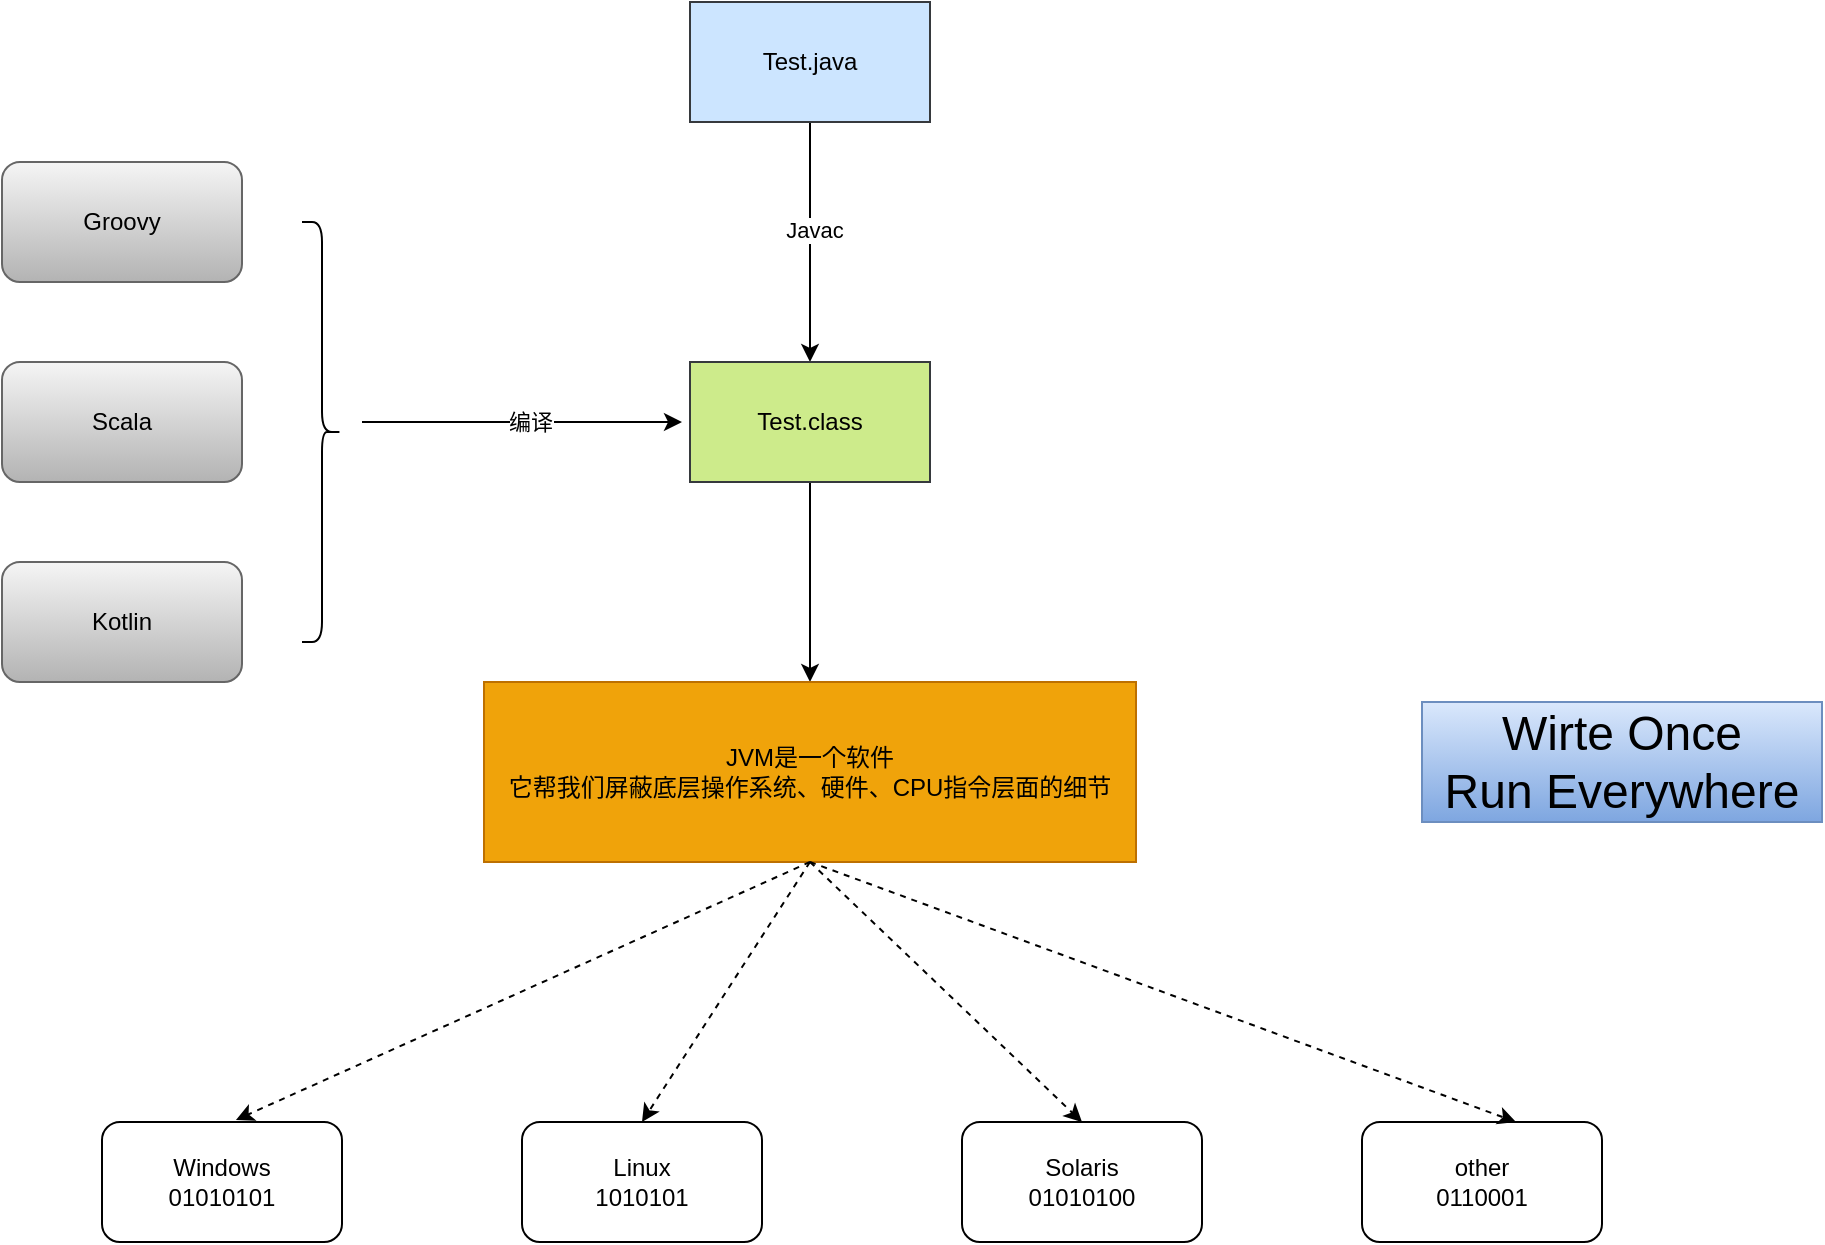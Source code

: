 <mxfile version="16.5.3" type="github" pages="3">
  <diagram id="-Gx7N6ykxCa6QEQfb6ec" name="运行Java代码的流程">
    <mxGraphModel dx="1422" dy="800" grid="1" gridSize="10" guides="1" tooltips="1" connect="1" arrows="1" fold="1" page="1" pageScale="1" pageWidth="827" pageHeight="1169" math="0" shadow="0">
      <root>
        <mxCell id="dy5ecrsJD2A3xy8pY8UU-0" />
        <mxCell id="dy5ecrsJD2A3xy8pY8UU-1" parent="dy5ecrsJD2A3xy8pY8UU-0" />
        <mxCell id="LslVG7kpRuftllUN09Hv-2" style="edgeStyle=orthogonalEdgeStyle;rounded=0;orthogonalLoop=1;jettySize=auto;html=1;" edge="1" parent="dy5ecrsJD2A3xy8pY8UU-1" source="LslVG7kpRuftllUN09Hv-0" target="LslVG7kpRuftllUN09Hv-1">
          <mxGeometry relative="1" as="geometry" />
        </mxCell>
        <mxCell id="LslVG7kpRuftllUN09Hv-3" value="Javac" style="edgeLabel;html=1;align=center;verticalAlign=middle;resizable=0;points=[];" vertex="1" connectable="0" parent="LslVG7kpRuftllUN09Hv-2">
          <mxGeometry x="-0.1" y="2" relative="1" as="geometry">
            <mxPoint as="offset" />
          </mxGeometry>
        </mxCell>
        <mxCell id="LslVG7kpRuftllUN09Hv-0" value="Test.java" style="rounded=0;whiteSpace=wrap;html=1;fillColor=#cce5ff;strokeColor=#36393d;" vertex="1" parent="dy5ecrsJD2A3xy8pY8UU-1">
          <mxGeometry x="414" y="130" width="120" height="60" as="geometry" />
        </mxCell>
        <mxCell id="LslVG7kpRuftllUN09Hv-13" style="edgeStyle=orthogonalEdgeStyle;rounded=0;orthogonalLoop=1;jettySize=auto;html=1;" edge="1" parent="dy5ecrsJD2A3xy8pY8UU-1" source="LslVG7kpRuftllUN09Hv-1" target="LslVG7kpRuftllUN09Hv-12">
          <mxGeometry relative="1" as="geometry" />
        </mxCell>
        <mxCell id="LslVG7kpRuftllUN09Hv-1" value="Test.class" style="rounded=0;whiteSpace=wrap;html=1;fillColor=#cdeb8b;strokeColor=#36393d;" vertex="1" parent="dy5ecrsJD2A3xy8pY8UU-1">
          <mxGeometry x="414" y="310" width="120" height="60" as="geometry" />
        </mxCell>
        <mxCell id="LslVG7kpRuftllUN09Hv-5" value="Groovy" style="rounded=1;whiteSpace=wrap;html=1;fillColor=#f5f5f5;strokeColor=#666666;gradientColor=#b3b3b3;" vertex="1" parent="dy5ecrsJD2A3xy8pY8UU-1">
          <mxGeometry x="70" y="210" width="120" height="60" as="geometry" />
        </mxCell>
        <mxCell id="LslVG7kpRuftllUN09Hv-6" value="Kotlin" style="rounded=1;whiteSpace=wrap;html=1;fillColor=#f5f5f5;strokeColor=#666666;gradientColor=#b3b3b3;" vertex="1" parent="dy5ecrsJD2A3xy8pY8UU-1">
          <mxGeometry x="70" y="410" width="120" height="60" as="geometry" />
        </mxCell>
        <mxCell id="LslVG7kpRuftllUN09Hv-7" value="Scala" style="rounded=1;whiteSpace=wrap;html=1;fillColor=#f5f5f5;strokeColor=#666666;gradientColor=#b3b3b3;" vertex="1" parent="dy5ecrsJD2A3xy8pY8UU-1">
          <mxGeometry x="70" y="310" width="120" height="60" as="geometry" />
        </mxCell>
        <mxCell id="LslVG7kpRuftllUN09Hv-8" value="" style="shape=curlyBracket;whiteSpace=wrap;html=1;rounded=1;flipH=1;size=0.5;" vertex="1" parent="dy5ecrsJD2A3xy8pY8UU-1">
          <mxGeometry x="220" y="240" width="20" height="210" as="geometry" />
        </mxCell>
        <mxCell id="LslVG7kpRuftllUN09Hv-10" value="" style="endArrow=classic;html=1;rounded=0;" edge="1" parent="dy5ecrsJD2A3xy8pY8UU-1">
          <mxGeometry width="50" height="50" relative="1" as="geometry">
            <mxPoint x="250" y="340" as="sourcePoint" />
            <mxPoint x="410" y="340" as="targetPoint" />
          </mxGeometry>
        </mxCell>
        <mxCell id="LslVG7kpRuftllUN09Hv-11" value="编译" style="edgeLabel;html=1;align=center;verticalAlign=middle;resizable=0;points=[];" vertex="1" connectable="0" parent="LslVG7kpRuftllUN09Hv-10">
          <mxGeometry x="0.046" relative="1" as="geometry">
            <mxPoint as="offset" />
          </mxGeometry>
        </mxCell>
        <mxCell id="LslVG7kpRuftllUN09Hv-12" value="JVM是一个软件&lt;br&gt;它帮我们屏蔽底层操作系统、硬件、CPU指令层面的细节" style="rounded=0;whiteSpace=wrap;html=1;fillColor=#f0a30a;strokeColor=#BD7000;fontColor=#000000;" vertex="1" parent="dy5ecrsJD2A3xy8pY8UU-1">
          <mxGeometry x="311" y="470" width="326" height="90" as="geometry" />
        </mxCell>
        <mxCell id="LslVG7kpRuftllUN09Hv-14" value="Windows&lt;br&gt;01010101" style="rounded=1;whiteSpace=wrap;html=1;" vertex="1" parent="dy5ecrsJD2A3xy8pY8UU-1">
          <mxGeometry x="120" y="690" width="120" height="60" as="geometry" />
        </mxCell>
        <mxCell id="LslVG7kpRuftllUN09Hv-15" value="Linux&lt;br&gt;1010101" style="rounded=1;whiteSpace=wrap;html=1;" vertex="1" parent="dy5ecrsJD2A3xy8pY8UU-1">
          <mxGeometry x="330" y="690" width="120" height="60" as="geometry" />
        </mxCell>
        <mxCell id="LslVG7kpRuftllUN09Hv-16" value="Solaris&lt;br&gt;01010100" style="rounded=1;whiteSpace=wrap;html=1;" vertex="1" parent="dy5ecrsJD2A3xy8pY8UU-1">
          <mxGeometry x="550" y="690" width="120" height="60" as="geometry" />
        </mxCell>
        <mxCell id="LslVG7kpRuftllUN09Hv-17" value="other&lt;br&gt;0110001" style="rounded=1;whiteSpace=wrap;html=1;" vertex="1" parent="dy5ecrsJD2A3xy8pY8UU-1">
          <mxGeometry x="750" y="690" width="120" height="60" as="geometry" />
        </mxCell>
        <mxCell id="LslVG7kpRuftllUN09Hv-24" value="" style="endArrow=classic;html=1;rounded=0;dashed=1;strokeColor=default;entryX=0.558;entryY=-0.017;entryDx=0;entryDy=0;entryPerimeter=0;exitX=0.5;exitY=1;exitDx=0;exitDy=0;" edge="1" parent="dy5ecrsJD2A3xy8pY8UU-1" source="LslVG7kpRuftllUN09Hv-12" target="LslVG7kpRuftllUN09Hv-14">
          <mxGeometry width="50" height="50" relative="1" as="geometry">
            <mxPoint x="260" y="670" as="sourcePoint" />
            <mxPoint x="310" y="620" as="targetPoint" />
          </mxGeometry>
        </mxCell>
        <mxCell id="LslVG7kpRuftllUN09Hv-25" value="" style="endArrow=classic;html=1;rounded=0;dashed=1;strokeColor=default;entryX=0.5;entryY=0;entryDx=0;entryDy=0;exitX=0.5;exitY=1;exitDx=0;exitDy=0;" edge="1" parent="dy5ecrsJD2A3xy8pY8UU-1" source="LslVG7kpRuftllUN09Hv-12" target="LslVG7kpRuftllUN09Hv-15">
          <mxGeometry width="50" height="50" relative="1" as="geometry">
            <mxPoint x="667.04" y="561.02" as="sourcePoint" />
            <mxPoint x="380.0" y="690.0" as="targetPoint" />
          </mxGeometry>
        </mxCell>
        <mxCell id="LslVG7kpRuftllUN09Hv-26" value="" style="endArrow=classic;html=1;rounded=0;dashed=1;strokeColor=default;entryX=0.5;entryY=0;entryDx=0;entryDy=0;exitX=0.5;exitY=1;exitDx=0;exitDy=0;fontStyle=1" edge="1" parent="dy5ecrsJD2A3xy8pY8UU-1" source="LslVG7kpRuftllUN09Hv-12" target="LslVG7kpRuftllUN09Hv-16">
          <mxGeometry width="50" height="50" relative="1" as="geometry">
            <mxPoint x="494" y="580" as="sourcePoint" />
            <mxPoint x="206.96" y="708.98" as="targetPoint" />
          </mxGeometry>
        </mxCell>
        <mxCell id="LslVG7kpRuftllUN09Hv-27" value="" style="endArrow=classic;html=1;rounded=0;dashed=1;strokeColor=default;entryX=0.5;entryY=0;entryDx=0;entryDy=0;exitX=0.5;exitY=1;exitDx=0;exitDy=0;fontStyle=1" edge="1" parent="dy5ecrsJD2A3xy8pY8UU-1" source="LslVG7kpRuftllUN09Hv-12">
          <mxGeometry width="50" height="50" relative="1" as="geometry">
            <mxPoint x="691" y="560" as="sourcePoint" />
            <mxPoint x="827.0" y="690" as="targetPoint" />
          </mxGeometry>
        </mxCell>
        <mxCell id="LslVG7kpRuftllUN09Hv-28" value="&lt;font style=&quot;font-size: 24px&quot;&gt;Wirte Once &lt;br&gt;Run Everywhere&lt;/font&gt;" style="text;html=1;strokeColor=#6c8ebf;fillColor=#dae8fc;align=center;verticalAlign=middle;whiteSpace=wrap;rounded=0;gradientColor=#7ea6e0;" vertex="1" parent="dy5ecrsJD2A3xy8pY8UU-1">
          <mxGeometry x="780" y="480" width="200" height="60" as="geometry" />
        </mxCell>
      </root>
    </mxGraphModel>
  </diagram>
  <diagram id="vfA-4kRPwBWYJF6NTaz_" name="JVM运行原理图">
    <mxGraphModel dx="2005" dy="663" grid="1" gridSize="10" guides="1" tooltips="1" connect="1" arrows="1" fold="1" page="1" pageScale="1" pageWidth="827" pageHeight="1169" math="0" shadow="0">
      <root>
        <mxCell id="0" />
        <mxCell id="1" parent="0" />
        <mxCell id="_hazHtU4IWWNpUmxOMhj-7" style="edgeStyle=orthogonalEdgeStyle;rounded=0;orthogonalLoop=1;jettySize=auto;html=1;entryX=0;entryY=0.5;entryDx=0;entryDy=0;" edge="1" parent="1" source="_hazHtU4IWWNpUmxOMhj-1" target="_hazHtU4IWWNpUmxOMhj-2">
          <mxGeometry relative="1" as="geometry" />
        </mxCell>
        <mxCell id="_hazHtU4IWWNpUmxOMhj-8" value="Javac" style="edgeLabel;html=1;align=center;verticalAlign=middle;resizable=0;points=[];" vertex="1" connectable="0" parent="_hazHtU4IWWNpUmxOMhj-7">
          <mxGeometry x="-0.027" y="1" relative="1" as="geometry">
            <mxPoint as="offset" />
          </mxGeometry>
        </mxCell>
        <mxCell id="_hazHtU4IWWNpUmxOMhj-1" value="Mall.java" style="rounded=0;whiteSpace=wrap;html=1;fillColor=#dae8fc;strokeColor=#6c8ebf;" vertex="1" parent="1">
          <mxGeometry x="120" y="100" width="120" height="60" as="geometry" />
        </mxCell>
        <mxCell id="_hazHtU4IWWNpUmxOMhj-9" style="edgeStyle=orthogonalEdgeStyle;rounded=0;orthogonalLoop=1;jettySize=auto;html=1;entryX=0.5;entryY=0;entryDx=0;entryDy=0;" edge="1" parent="1" source="_hazHtU4IWWNpUmxOMhj-2" target="_hazHtU4IWWNpUmxOMhj-5">
          <mxGeometry relative="1" as="geometry" />
        </mxCell>
        <mxCell id="_hazHtU4IWWNpUmxOMhj-2" value="Class File" style="rounded=0;whiteSpace=wrap;html=1;fillColor=#dae8fc;strokeColor=#6c8ebf;" vertex="1" parent="1">
          <mxGeometry x="590" y="100" width="120" height="60" as="geometry" />
        </mxCell>
        <mxCell id="_hazHtU4IWWNpUmxOMhj-5" value="类加载子系统（F）&lt;br&gt;ClassLoader Sub System" style="rounded=0;whiteSpace=wrap;html=1;fillColor=#f8cecc;strokeColor=#b85450;" vertex="1" parent="1">
          <mxGeometry x="590" y="230" width="120" height="60" as="geometry" />
        </mxCell>
        <mxCell id="_hazHtU4IWWNpUmxOMhj-10" value="" style="rounded=0;whiteSpace=wrap;html=1;" vertex="1" parent="1">
          <mxGeometry x="90" y="320" width="710" height="290" as="geometry" />
        </mxCell>
        <mxCell id="_hazHtU4IWWNpUmxOMhj-21" style="edgeStyle=orthogonalEdgeStyle;rounded=0;orthogonalLoop=1;jettySize=auto;html=1;entryX=0.127;entryY=0.005;entryDx=0;entryDy=0;entryPerimeter=0;" edge="1" parent="1" source="_hazHtU4IWWNpUmxOMhj-11" target="_hazHtU4IWWNpUmxOMhj-10">
          <mxGeometry relative="1" as="geometry" />
        </mxCell>
        <mxCell id="_hazHtU4IWWNpUmxOMhj-11" value="垃圾回收器&lt;br&gt;GC" style="rounded=0;whiteSpace=wrap;html=1;fillColor=#f8cecc;strokeColor=#b85450;" vertex="1" parent="1">
          <mxGeometry x="120" y="220" width="120" height="60" as="geometry" />
        </mxCell>
        <mxCell id="_hazHtU4IWWNpUmxOMhj-12" value="" style="endArrow=none;html=1;rounded=0;entryX=0.373;entryY=0;entryDx=0;entryDy=0;entryPerimeter=0;exitX=0.374;exitY=0.999;exitDx=0;exitDy=0;exitPerimeter=0;" edge="1" parent="1" source="_hazHtU4IWWNpUmxOMhj-10" target="_hazHtU4IWWNpUmxOMhj-10">
          <mxGeometry width="50" height="50" relative="1" as="geometry">
            <mxPoint x="310" y="410" as="sourcePoint" />
            <mxPoint x="360" y="360" as="targetPoint" />
          </mxGeometry>
        </mxCell>
        <mxCell id="_hazHtU4IWWNpUmxOMhj-13" value="数据共享（公共）数据区" style="text;html=1;strokeColor=none;fillColor=none;align=center;verticalAlign=middle;whiteSpace=wrap;rounded=0;" vertex="1" parent="1">
          <mxGeometry x="130" y="330" width="160" height="20" as="geometry" />
        </mxCell>
        <mxCell id="_hazHtU4IWWNpUmxOMhj-14" value="" style="rounded=0;whiteSpace=wrap;html=1;dashed=1;fillColor=#fff2cc;strokeColor=#d6b656;" vertex="1" parent="1">
          <mxGeometry x="140" y="380" width="170" height="190" as="geometry" />
        </mxCell>
        <mxCell id="_hazHtU4IWWNpUmxOMhj-15" value="堆（E）&lt;br&gt;Heap" style="rounded=0;whiteSpace=wrap;html=1;fillColor=#d80073;fontColor=#ffffff;strokeColor=#A50040;" vertex="1" parent="1">
          <mxGeometry x="165" y="400" width="120" height="60" as="geometry" />
        </mxCell>
        <mxCell id="_hazHtU4IWWNpUmxOMhj-16" value="元空间（D）&lt;br&gt;Metespace" style="rounded=0;whiteSpace=wrap;html=1;fillColor=#d80073;fontColor=#ffffff;strokeColor=#A50040;" vertex="1" parent="1">
          <mxGeometry x="165" y="480" width="120" height="60" as="geometry" />
        </mxCell>
        <mxCell id="_hazHtU4IWWNpUmxOMhj-17" value="数据隔离（私有）数据区" style="text;html=1;strokeColor=none;fillColor=none;align=center;verticalAlign=middle;whiteSpace=wrap;rounded=0;" vertex="1" parent="1">
          <mxGeometry x="510" y="330" width="160" height="20" as="geometry" />
        </mxCell>
        <mxCell id="_hazHtU4IWWNpUmxOMhj-20" value="" style="endArrow=classic;html=1;rounded=0;exitX=0.5;exitY=1;exitDx=0;exitDy=0;" edge="1" parent="1" source="_hazHtU4IWWNpUmxOMhj-5">
          <mxGeometry width="50" height="50" relative="1" as="geometry">
            <mxPoint x="650" y="340" as="sourcePoint" />
            <mxPoint x="650" y="320" as="targetPoint" />
          </mxGeometry>
        </mxCell>
        <mxCell id="_hazHtU4IWWNpUmxOMhj-22" value="" style="shape=curlyBracket;whiteSpace=wrap;html=1;rounded=1;" vertex="1" parent="1">
          <mxGeometry y="320" width="80" height="290" as="geometry" />
        </mxCell>
        <mxCell id="_hazHtU4IWWNpUmxOMhj-25" value="Java内存部分&lt;br&gt;（运行时数据区）" style="text;html=1;strokeColor=none;fillColor=none;align=center;verticalAlign=middle;whiteSpace=wrap;rounded=0;" vertex="1" parent="1">
          <mxGeometry x="-100" y="445" width="120" height="40" as="geometry" />
        </mxCell>
        <mxCell id="_hazHtU4IWWNpUmxOMhj-26" value="" style="rounded=0;whiteSpace=wrap;html=1;fillColor=#1ba1e2;fontColor=#ffffff;strokeColor=#006EAF;" vertex="1" parent="1">
          <mxGeometry x="420" y="370" width="350" height="200" as="geometry" />
        </mxCell>
        <mxCell id="_hazHtU4IWWNpUmxOMhj-27" value="虚拟机栈（B）&lt;br&gt;VM Stack" style="rounded=0;whiteSpace=wrap;html=1;fillColor=#60a917;fontColor=#ffffff;strokeColor=#2D7600;" vertex="1" parent="1">
          <mxGeometry x="450" y="400" width="120" height="60" as="geometry" />
        </mxCell>
        <mxCell id="_hazHtU4IWWNpUmxOMhj-28" value="本地方法栈（C）&lt;br&gt;Native Method Stack" style="rounded=0;whiteSpace=wrap;html=1;fillColor=#60a917;fontColor=#ffffff;strokeColor=#2D7600;" vertex="1" parent="1">
          <mxGeometry x="610" y="400" width="120" height="60" as="geometry" />
        </mxCell>
        <mxCell id="_hazHtU4IWWNpUmxOMhj-29" value="程序计数器（A）&lt;br&gt;Program Counter Register" style="rounded=0;whiteSpace=wrap;html=1;fillColor=#60a917;fontColor=#ffffff;strokeColor=#2D7600;" vertex="1" parent="1">
          <mxGeometry x="460" y="480" width="260" height="60" as="geometry" />
        </mxCell>
        <mxCell id="_hazHtU4IWWNpUmxOMhj-30" value="执行引擎" style="rounded=0;whiteSpace=wrap;html=1;fillColor=#b1ddf0;strokeColor=#10739e;" vertex="1" parent="1">
          <mxGeometry x="120" y="670" width="120" height="60" as="geometry" />
        </mxCell>
        <mxCell id="_hazHtU4IWWNpUmxOMhj-31" value="" style="endArrow=classic;html=1;rounded=0;entryX=0.099;entryY=1.006;entryDx=0;entryDy=0;entryPerimeter=0;exitX=0.336;exitY=0;exitDx=0;exitDy=0;exitPerimeter=0;" edge="1" parent="1" source="_hazHtU4IWWNpUmxOMhj-30" target="_hazHtU4IWWNpUmxOMhj-10">
          <mxGeometry width="50" height="50" relative="1" as="geometry">
            <mxPoint x="130" y="680" as="sourcePoint" />
            <mxPoint x="180" y="630" as="targetPoint" />
          </mxGeometry>
        </mxCell>
        <mxCell id="_hazHtU4IWWNpUmxOMhj-32" value="" style="endArrow=classic;html=1;rounded=0;exitX=0.155;exitY=1.004;exitDx=0;exitDy=0;exitPerimeter=0;" edge="1" parent="1" source="_hazHtU4IWWNpUmxOMhj-10">
          <mxGeometry width="50" height="50" relative="1" as="geometry">
            <mxPoint x="180" y="670" as="sourcePoint" />
            <mxPoint x="200" y="670" as="targetPoint" />
          </mxGeometry>
        </mxCell>
        <mxCell id="_hazHtU4IWWNpUmxOMhj-36" style="edgeStyle=orthogonalEdgeStyle;rounded=0;orthogonalLoop=1;jettySize=auto;html=1;" edge="1" parent="1" source="_hazHtU4IWWNpUmxOMhj-33" target="_hazHtU4IWWNpUmxOMhj-34">
          <mxGeometry relative="1" as="geometry" />
        </mxCell>
        <mxCell id="_hazHtU4IWWNpUmxOMhj-33" value="本地库接口" style="rounded=0;whiteSpace=wrap;html=1;fillColor=#b1ddf0;strokeColor=#10739e;" vertex="1" parent="1">
          <mxGeometry x="440" y="670" width="120" height="60" as="geometry" />
        </mxCell>
        <mxCell id="_hazHtU4IWWNpUmxOMhj-37" style="edgeStyle=orthogonalEdgeStyle;rounded=0;orthogonalLoop=1;jettySize=auto;html=1;" edge="1" parent="1" source="_hazHtU4IWWNpUmxOMhj-34" target="_hazHtU4IWWNpUmxOMhj-35">
          <mxGeometry relative="1" as="geometry" />
        </mxCell>
        <mxCell id="_hazHtU4IWWNpUmxOMhj-34" value="本地方法库" style="rounded=0;whiteSpace=wrap;html=1;fillColor=#b1ddf0;strokeColor=#10739e;" vertex="1" parent="1">
          <mxGeometry x="660" y="670" width="120" height="60" as="geometry" />
        </mxCell>
        <mxCell id="_hazHtU4IWWNpUmxOMhj-35" value="C/C++语言" style="rounded=0;whiteSpace=wrap;html=1;fillColor=#b1ddf0;strokeColor=#10739e;" vertex="1" parent="1">
          <mxGeometry x="870" y="670" width="120" height="60" as="geometry" />
        </mxCell>
        <mxCell id="_hazHtU4IWWNpUmxOMhj-38" value="" style="endArrow=classic;html=1;rounded=0;entryX=0.535;entryY=1.006;entryDx=0;entryDy=0;entryPerimeter=0;exitX=0.25;exitY=0;exitDx=0;exitDy=0;" edge="1" parent="1" source="_hazHtU4IWWNpUmxOMhj-33" target="_hazHtU4IWWNpUmxOMhj-10">
          <mxGeometry width="50" height="50" relative="1" as="geometry">
            <mxPoint x="170.32" y="680" as="sourcePoint" />
            <mxPoint x="170.29" y="621.74" as="targetPoint" />
          </mxGeometry>
        </mxCell>
        <mxCell id="_hazHtU4IWWNpUmxOMhj-39" value="" style="endArrow=classic;html=1;rounded=0;entryX=0.75;entryY=0;entryDx=0;entryDy=0;" edge="1" parent="1" target="_hazHtU4IWWNpUmxOMhj-33">
          <mxGeometry width="50" height="50" relative="1" as="geometry">
            <mxPoint x="530" y="610" as="sourcePoint" />
            <mxPoint x="210" y="680" as="targetPoint" />
            <Array as="points">
              <mxPoint x="530" y="620" />
            </Array>
          </mxGeometry>
        </mxCell>
        <mxCell id="_hazHtU4IWWNpUmxOMhj-41" value="" style="endArrow=classic;html=1;rounded=0;entryX=0;entryY=0.25;entryDx=0;entryDy=0;exitX=1;exitY=0.25;exitDx=0;exitDy=0;" edge="1" parent="1" source="_hazHtU4IWWNpUmxOMhj-30" target="_hazHtU4IWWNpUmxOMhj-33">
          <mxGeometry width="50" height="50" relative="1" as="geometry">
            <mxPoint x="270" y="720" as="sourcePoint" />
            <mxPoint x="320" y="670" as="targetPoint" />
          </mxGeometry>
        </mxCell>
        <mxCell id="_hazHtU4IWWNpUmxOMhj-42" value="" style="endArrow=classic;html=1;rounded=0;entryX=1.02;entryY=0.583;entryDx=0;entryDy=0;entryPerimeter=0;exitX=0;exitY=0.583;exitDx=0;exitDy=0;exitPerimeter=0;" edge="1" parent="1" source="_hazHtU4IWWNpUmxOMhj-33" target="_hazHtU4IWWNpUmxOMhj-30">
          <mxGeometry width="50" height="50" relative="1" as="geometry">
            <mxPoint x="300" y="750" as="sourcePoint" />
            <mxPoint x="350" y="700" as="targetPoint" />
          </mxGeometry>
        </mxCell>
      </root>
    </mxGraphModel>
  </diagram>
  <diagram id="VOZOqgfXllXMKUkCHZig" name="JVM的内存结构划分">
    <mxGraphModel dx="1718" dy="967" grid="1" gridSize="10" guides="1" tooltips="1" connect="1" arrows="1" fold="1" page="1" pageScale="1" pageWidth="827" pageHeight="1169" math="0" shadow="0">
      <root>
        <mxCell id="VLM3ZJOoLS3KzdmRsszc-0" />
        <mxCell id="VLM3ZJOoLS3KzdmRsszc-1" parent="VLM3ZJOoLS3KzdmRsszc-0" />
        <mxCell id="KxKvP_w_kPAOGpFcpC5K-0" value="" style="rounded=0;whiteSpace=wrap;html=1;dashed=1;" vertex="1" parent="VLM3ZJOoLS3KzdmRsszc-1">
          <mxGeometry x="390" y="230" width="850" height="720" as="geometry" />
        </mxCell>
        <mxCell id="KxKvP_w_kPAOGpFcpC5K-1" value="虚拟机栈&lt;br&gt;存储：&lt;br&gt;方法、局部变量、运行数据" style="rounded=0;whiteSpace=wrap;html=1;fillColor=#b0e3e6;strokeColor=#0e8088;" vertex="1" parent="VLM3ZJOoLS3KzdmRsszc-1">
          <mxGeometry x="500" y="330" width="180" height="100" as="geometry" />
        </mxCell>
        <mxCell id="KxKvP_w_kPAOGpFcpC5K-2" value="本地方法栈&lt;br&gt;存储：&lt;br&gt;Native方法" style="rounded=0;whiteSpace=wrap;html=1;fillColor=#b0e3e6;strokeColor=#0e8088;" vertex="1" parent="VLM3ZJOoLS3KzdmRsszc-1">
          <mxGeometry x="500" y="515" width="170" height="105" as="geometry" />
        </mxCell>
        <mxCell id="KxKvP_w_kPAOGpFcpC5K-3" value="程序计数器&lt;br&gt;存储：&lt;br&gt;字节码行号指示器" style="rounded=0;whiteSpace=wrap;html=1;fillColor=#b0e3e6;strokeColor=#0e8088;" vertex="1" parent="VLM3ZJOoLS3KzdmRsszc-1">
          <mxGeometry x="500" y="720" width="170" height="100" as="geometry" />
        </mxCell>
        <mxCell id="n-x5c0czaprhqIf4Y616-0" value="堆&lt;br&gt;存储：&lt;br&gt;所有创建的对象，数组" style="rounded=0;whiteSpace=wrap;html=1;fillColor=#cdeb8b;strokeColor=#36393d;" vertex="1" parent="VLM3ZJOoLS3KzdmRsszc-1">
          <mxGeometry x="920" y="335" width="260" height="180" as="geometry" />
        </mxCell>
        <mxCell id="n-x5c0czaprhqIf4Y616-1" value="元空间&lt;br&gt;存储：&lt;br&gt;虚拟机加载的字节码数据、静态变量、常量、&lt;br&gt;运行时常量池" style="rounded=0;whiteSpace=wrap;html=1;fillColor=#cdeb8b;strokeColor=#36393d;" vertex="1" parent="VLM3ZJOoLS3KzdmRsszc-1">
          <mxGeometry x="910" y="660" width="290" height="170" as="geometry" />
        </mxCell>
      </root>
    </mxGraphModel>
  </diagram>
</mxfile>
